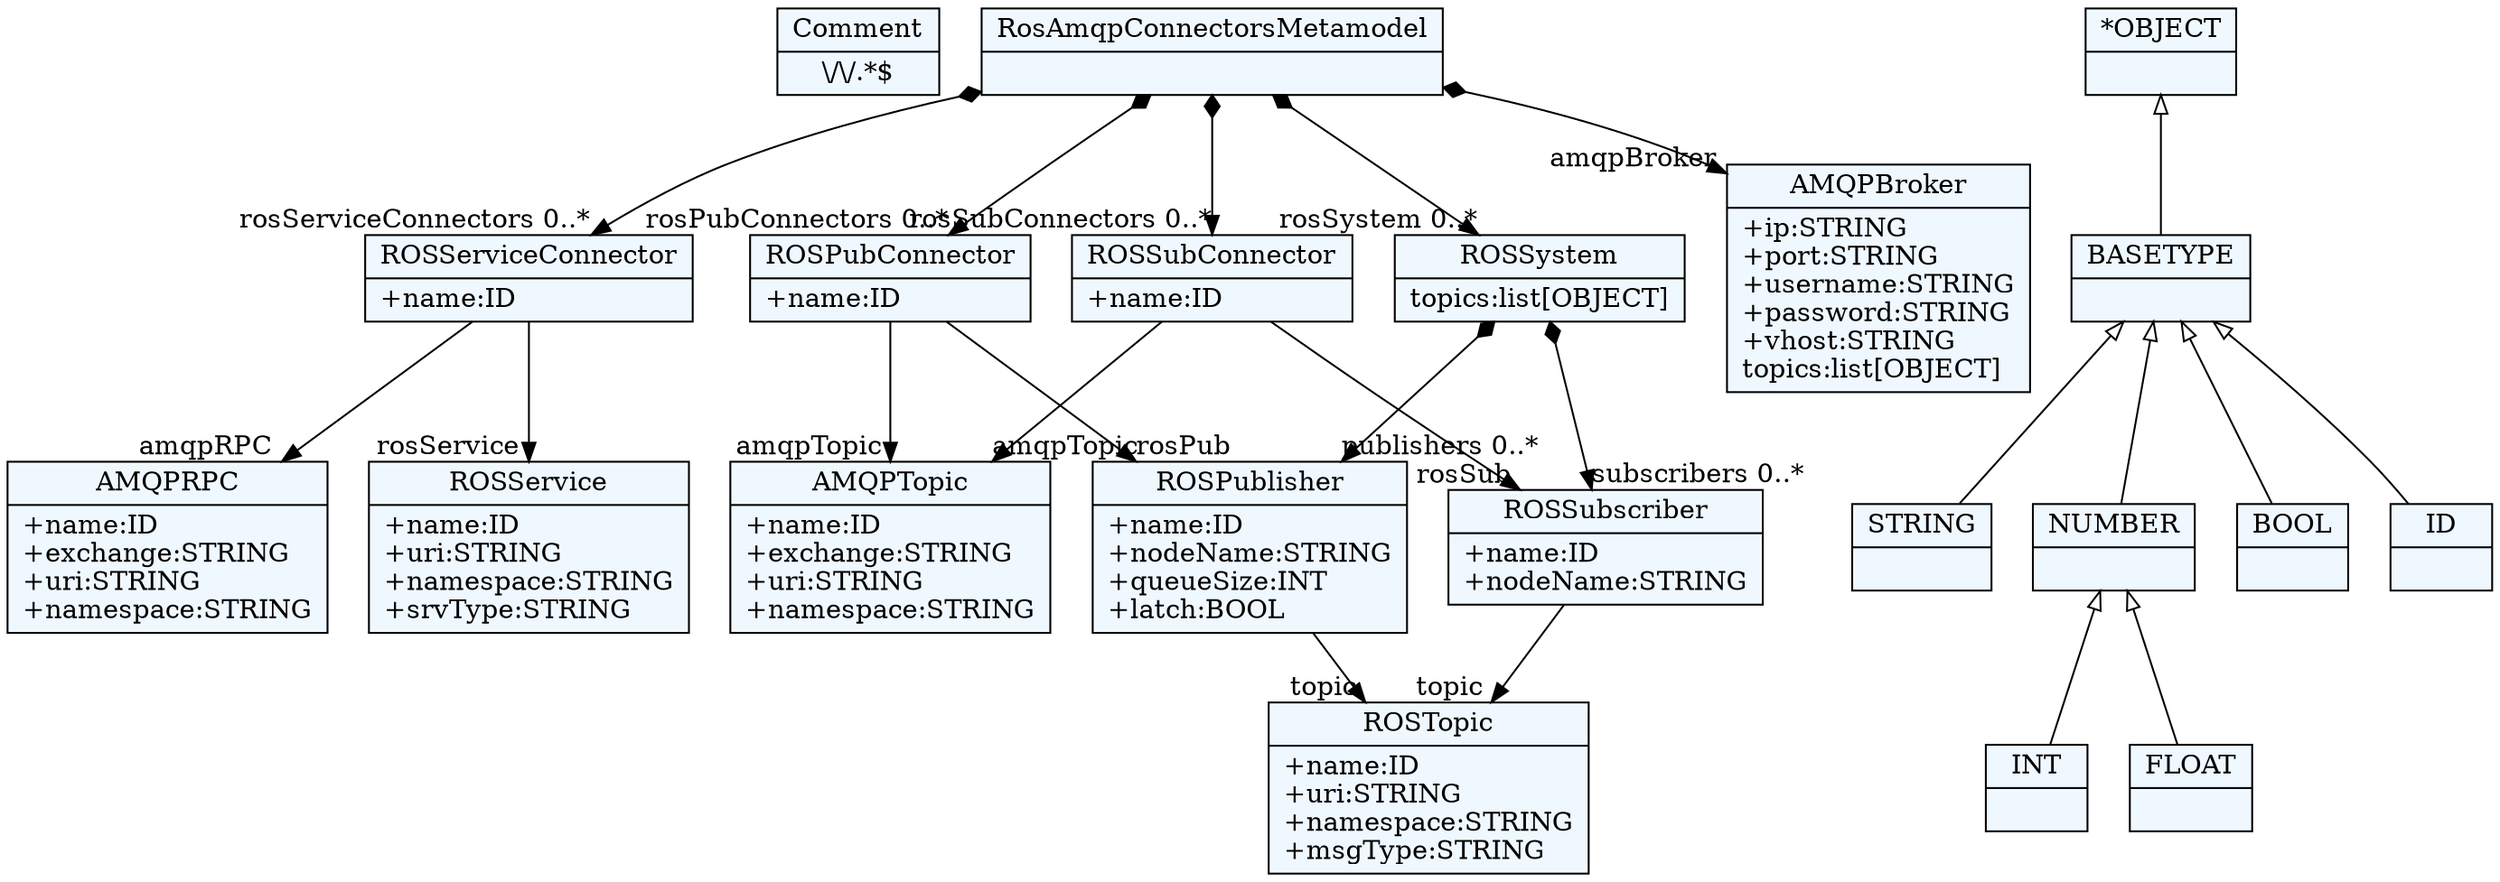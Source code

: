
    digraph xtext {
    fontname = "Bitstream Vera Sans"
    fontsize = 8
    node[
        shape=record,
        style=filled,
        fillcolor=aliceblue
    ]
    nodesep = 0.3
    edge[dir=black,arrowtail=empty]


30700336[ label="{Comment|\\/\\/.*$}"]

30585440 -> 30680160[headlabel="rosService "]
30585440 -> 30537072[headlabel="amqpRPC "]
30585440[ label="{ROSServiceConnector|+name:ID\l}"]

30517184[ label="{AMQPTopic|+name:ID\l+exchange:STRING\l+uri:STRING\l+namespace:STRING\l}"]

30570832 -> 30517184[headlabel="amqpTopic "]
30570832 -> 30641952[headlabel="rosSub "]
30570832[ label="{ROSSubConnector|+name:ID\l}"]

30557216 -> 30614224[headlabel="rosPub "]
30557216 -> 30517184[headlabel="amqpTopic "]
30557216[ label="{ROSPubConnector|+name:ID\l}"]

30469344 -> 30614224[arrowtail=diamond, dir=both, headlabel="publishers 0..*"]
30469344 -> 30641952[arrowtail=diamond, dir=both, headlabel="subscribers 0..*"]
30469344[ label="{ROSSystem|topics:list[OBJECT]\l}"]

30614224 -> 30660272[headlabel="topic "]
30614224[ label="{ROSPublisher|+name:ID\l+nodeName:STRING\l+queueSize:INT\l+latch:BOOL\l}"]

30537072[ label="{AMQPRPC|+name:ID\l+exchange:STRING\l+uri:STRING\l+namespace:STRING\l}"]

30470304 -> 30485328[arrowtail=diamond, dir=both, headlabel="amqpBroker "]
30470304 -> 30469344[arrowtail=diamond, dir=both, headlabel="rosSystem 0..*"]
30470304 -> 30557216[arrowtail=diamond, dir=both, headlabel="rosPubConnectors 0..*"]
30470304 -> 30570832[arrowtail=diamond, dir=both, headlabel="rosSubConnectors 0..*"]
30470304 -> 30585440[arrowtail=diamond, dir=both, headlabel="rosServiceConnectors 0..*"]
30470304[ label="{RosAmqpConnectorsMetamodel|}"]

30485328[ label="{AMQPBroker|+ip:STRING\l+port:STRING\l+username:STRING\l+password:STRING\l+vhost:STRING\ltopics:list[OBJECT]\l}"]

30680160[ label="{ROSService|+name:ID\l+uri:STRING\l+namespace:STRING\l+srvType:STRING\l}"]

30660272[ label="{ROSTopic|+name:ID\l+uri:STRING\l+namespace:STRING\l+msgType:STRING\l}"]

30641952 -> 30660272[headlabel="topic "]
30641952[ label="{ROSSubscriber|+name:ID\l+nodeName:STRING\l}"]

30248512[ label="{*OBJECT|}"]
30248512 -> 30242736 [dir=back]

28586320[ label="{STRING|}"]

30242736[ label="{BASETYPE|}"]
30242736 -> 30236176 [dir=back]
30242736 -> 30218848 [dir=back]
30242736 -> 29767712 [dir=back]
30242736 -> 28586320 [dir=back]

30224624[ label="{INT|}"]

30230400[ label="{FLOAT|}"]

30236176[ label="{NUMBER|}"]
30236176 -> 30230400 [dir=back]
30236176 -> 30224624 [dir=back]

30218848[ label="{BOOL|}"]

29767712[ label="{ID|}"]


}

